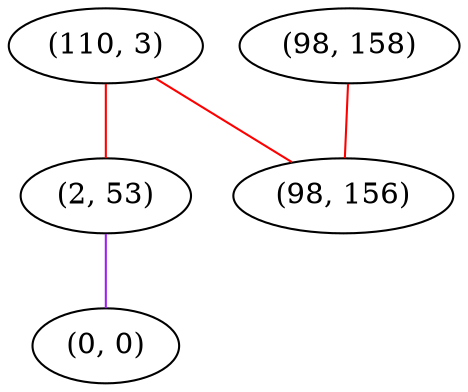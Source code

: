 graph "" {
"(110, 3)";
"(2, 53)";
"(98, 158)";
"(98, 156)";
"(0, 0)";
"(110, 3)" -- "(2, 53)"  [color=red, key=0, weight=1];
"(110, 3)" -- "(98, 156)"  [color=red, key=0, weight=1];
"(2, 53)" -- "(0, 0)"  [color=purple, key=0, weight=4];
"(98, 158)" -- "(98, 156)"  [color=red, key=0, weight=1];
}
